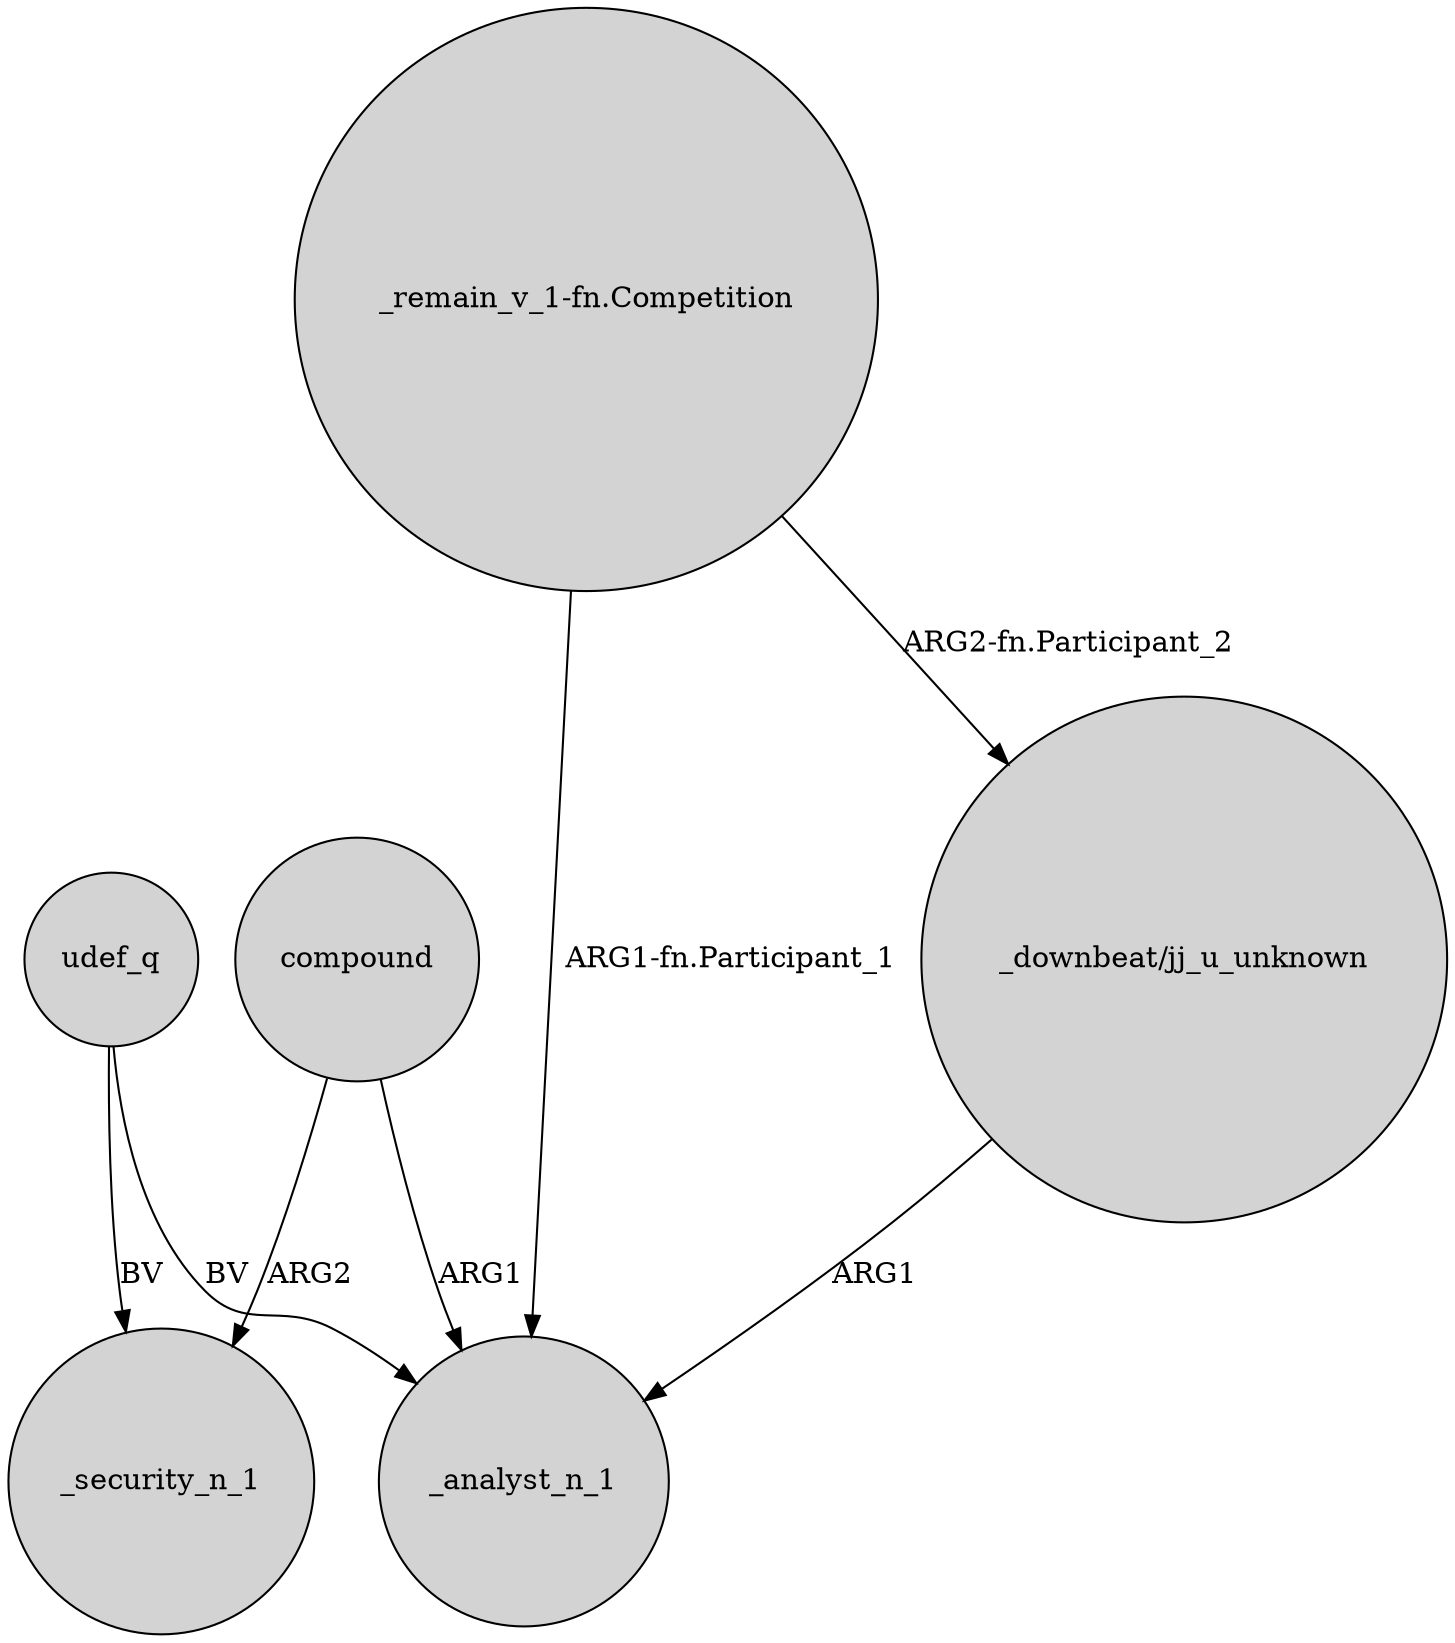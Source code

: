 digraph {
	node [shape=circle style=filled]
	compound -> _analyst_n_1 [label=ARG1]
	udef_q -> _security_n_1 [label=BV]
	compound -> _security_n_1 [label=ARG2]
	"_downbeat/jj_u_unknown" -> _analyst_n_1 [label=ARG1]
	udef_q -> _analyst_n_1 [label=BV]
	"_remain_v_1-fn.Competition" -> "_downbeat/jj_u_unknown" [label="ARG2-fn.Participant_2"]
	"_remain_v_1-fn.Competition" -> _analyst_n_1 [label="ARG1-fn.Participant_1"]
}
